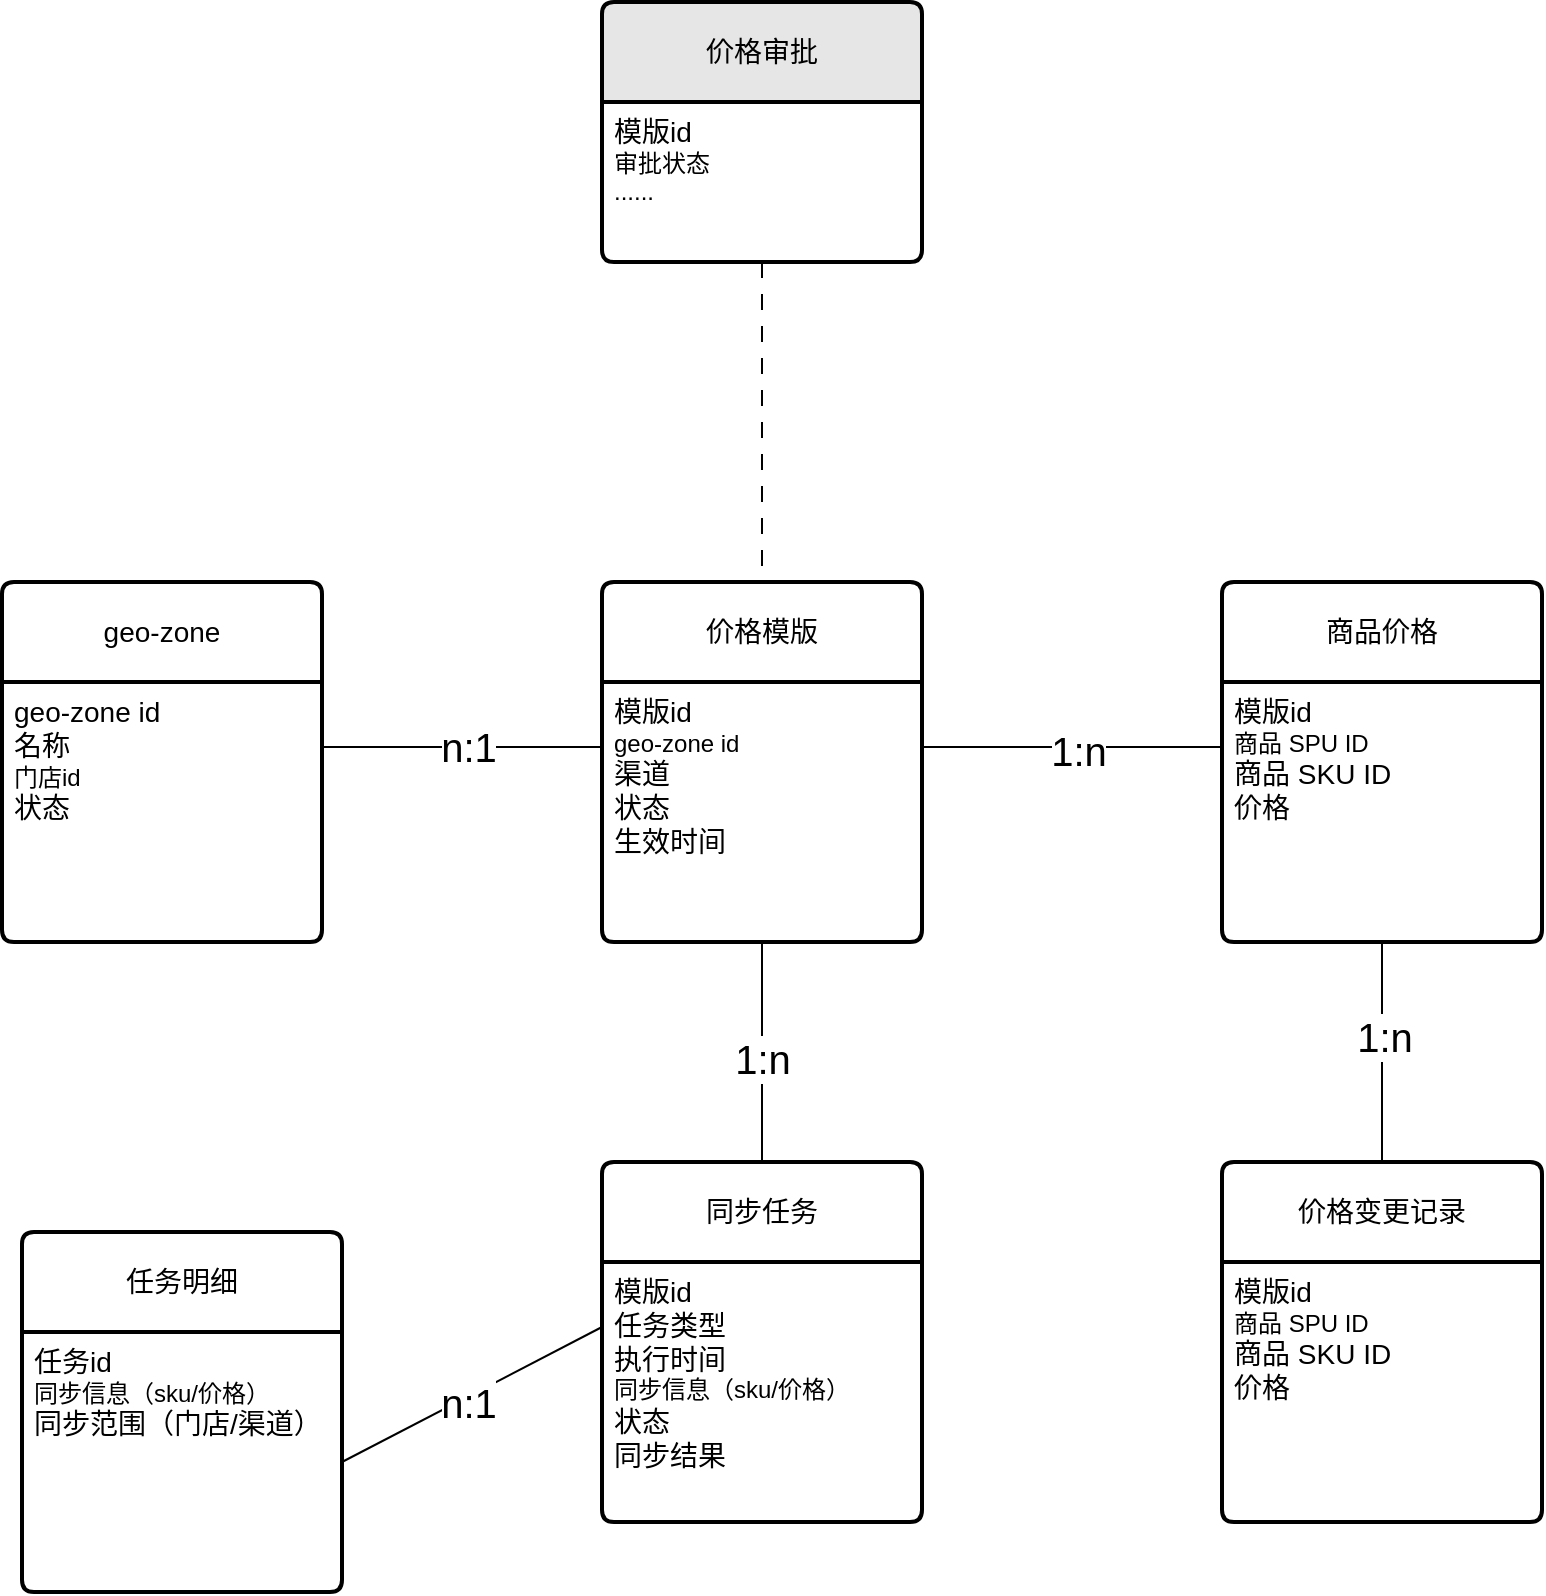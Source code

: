 <mxfile version="24.7.5">
  <diagram name="第 1 页" id="4JnLTWsC_Iqi3sqXdAi-">
    <mxGraphModel dx="2110" dy="2009" grid="1" gridSize="10" guides="1" tooltips="1" connect="1" arrows="1" fold="1" page="1" pageScale="1" pageWidth="827" pageHeight="1169" math="0" shadow="0">
      <root>
        <mxCell id="0" />
        <mxCell id="1" parent="0" />
        <mxCell id="gs4jbbUHdtF3JDuSAHDA-1" value="价格模版" style="swimlane;childLayout=stackLayout;horizontal=1;startSize=50;horizontalStack=0;rounded=1;fontSize=14;fontStyle=0;strokeWidth=2;resizeParent=0;resizeLast=1;shadow=0;dashed=0;align=center;arcSize=4;whiteSpace=wrap;html=1;" vertex="1" parent="1">
          <mxGeometry x="280" y="170" width="160" height="180" as="geometry" />
        </mxCell>
        <mxCell id="gs4jbbUHdtF3JDuSAHDA-2" value="&lt;span style=&quot;font-size: 14px;&quot;&gt;模版id&lt;/span&gt;&lt;br&gt;&lt;div&gt;geo-zone id&lt;/div&gt;&lt;div&gt;&lt;span style=&quot;font-size: 14px;&quot;&gt;渠道&lt;/span&gt;&lt;/div&gt;&lt;div&gt;&lt;span style=&quot;font-size: 14px;&quot;&gt;状态&lt;/span&gt;&lt;/div&gt;&lt;div&gt;&lt;span style=&quot;font-size: 14px;&quot;&gt;生效时间&lt;/span&gt;&lt;/div&gt;" style="align=left;strokeColor=none;fillColor=none;spacingLeft=4;fontSize=12;verticalAlign=top;resizable=0;rotatable=0;part=1;html=1;" vertex="1" parent="gs4jbbUHdtF3JDuSAHDA-1">
          <mxGeometry y="50" width="160" height="130" as="geometry" />
        </mxCell>
        <mxCell id="gs4jbbUHdtF3JDuSAHDA-3" value="geo-zone" style="swimlane;childLayout=stackLayout;horizontal=1;startSize=50;horizontalStack=0;rounded=1;fontSize=14;fontStyle=0;strokeWidth=2;resizeParent=0;resizeLast=1;shadow=0;dashed=0;align=center;arcSize=4;whiteSpace=wrap;html=1;" vertex="1" parent="1">
          <mxGeometry x="-20" y="170" width="160" height="180" as="geometry" />
        </mxCell>
        <mxCell id="gs4jbbUHdtF3JDuSAHDA-4" value="&lt;div&gt;&lt;span style=&quot;font-size: 14px;&quot;&gt;geo-zone id&lt;/span&gt;&lt;/div&gt;&lt;span style=&quot;font-size: 14px;&quot;&gt;名称&lt;/span&gt;&lt;br&gt;&lt;div&gt;门店id&lt;/div&gt;&lt;div&gt;&lt;span style=&quot;font-size: 14px;&quot;&gt;状态&lt;/span&gt;&lt;/div&gt;&lt;div&gt;&lt;br&gt;&lt;/div&gt;" style="align=left;strokeColor=none;fillColor=none;spacingLeft=4;fontSize=12;verticalAlign=top;resizable=0;rotatable=0;part=1;html=1;" vertex="1" parent="gs4jbbUHdtF3JDuSAHDA-3">
          <mxGeometry y="50" width="160" height="130" as="geometry" />
        </mxCell>
        <mxCell id="gs4jbbUHdtF3JDuSAHDA-5" value="商品价格" style="swimlane;childLayout=stackLayout;horizontal=1;startSize=50;horizontalStack=0;rounded=1;fontSize=14;fontStyle=0;strokeWidth=2;resizeParent=0;resizeLast=1;shadow=0;dashed=0;align=center;arcSize=4;whiteSpace=wrap;html=1;" vertex="1" parent="1">
          <mxGeometry x="590" y="170" width="160" height="180" as="geometry" />
        </mxCell>
        <mxCell id="gs4jbbUHdtF3JDuSAHDA-6" value="&lt;span style=&quot;font-size: 14px;&quot;&gt;模版id&lt;/span&gt;&lt;br&gt;&lt;div&gt;商品 SPU ID&lt;/div&gt;&lt;div&gt;&lt;span style=&quot;font-size: 14px;&quot;&gt;商品 SKU ID&lt;/span&gt;&lt;/div&gt;&lt;div&gt;&lt;span style=&quot;font-size: 14px;&quot;&gt;价格&lt;/span&gt;&lt;/div&gt;&lt;div&gt;&lt;span style=&quot;font-size: 14px;&quot;&gt;&lt;br&gt;&lt;/span&gt;&lt;/div&gt;&lt;div&gt;&lt;br&gt;&lt;/div&gt;" style="align=left;strokeColor=none;fillColor=none;spacingLeft=4;fontSize=12;verticalAlign=top;resizable=0;rotatable=0;part=1;html=1;" vertex="1" parent="gs4jbbUHdtF3JDuSAHDA-5">
          <mxGeometry y="50" width="160" height="130" as="geometry" />
        </mxCell>
        <mxCell id="gs4jbbUHdtF3JDuSAHDA-7" value="价格变更记录" style="swimlane;childLayout=stackLayout;horizontal=1;startSize=50;horizontalStack=0;rounded=1;fontSize=14;fontStyle=0;strokeWidth=2;resizeParent=0;resizeLast=1;shadow=0;dashed=0;align=center;arcSize=4;whiteSpace=wrap;html=1;" vertex="1" parent="1">
          <mxGeometry x="590" y="460" width="160" height="180" as="geometry" />
        </mxCell>
        <mxCell id="gs4jbbUHdtF3JDuSAHDA-8" value="&lt;span style=&quot;font-size: 14px;&quot;&gt;模版id&lt;/span&gt;&lt;br&gt;&lt;div&gt;商品 SPU ID&lt;/div&gt;&lt;div&gt;&lt;span style=&quot;font-size: 14px;&quot;&gt;商品 SKU ID&lt;/span&gt;&lt;/div&gt;&lt;div&gt;&lt;span style=&quot;font-size: 14px;&quot;&gt;价格&lt;/span&gt;&lt;/div&gt;&lt;div&gt;&lt;span style=&quot;font-size: 14px;&quot;&gt;&lt;br&gt;&lt;/span&gt;&lt;/div&gt;&lt;div&gt;&lt;br&gt;&lt;/div&gt;" style="align=left;strokeColor=none;fillColor=none;spacingLeft=4;fontSize=12;verticalAlign=top;resizable=0;rotatable=0;part=1;html=1;" vertex="1" parent="gs4jbbUHdtF3JDuSAHDA-7">
          <mxGeometry y="50" width="160" height="130" as="geometry" />
        </mxCell>
        <mxCell id="gs4jbbUHdtF3JDuSAHDA-11" value="价格审批" style="swimlane;childLayout=stackLayout;horizontal=1;startSize=50;horizontalStack=0;rounded=1;fontSize=14;fontStyle=0;strokeWidth=2;resizeParent=0;resizeLast=1;shadow=0;dashed=0;align=center;arcSize=4;whiteSpace=wrap;html=1;fillColor=#E6E6E6;" vertex="1" parent="1">
          <mxGeometry x="280" y="-120" width="160" height="130" as="geometry" />
        </mxCell>
        <mxCell id="gs4jbbUHdtF3JDuSAHDA-12" value="&lt;span style=&quot;font-size: 14px;&quot;&gt;模版id&lt;/span&gt;&lt;br&gt;&lt;div&gt;审批状态&lt;/div&gt;&lt;div&gt;......&lt;/div&gt;" style="align=left;strokeColor=none;fillColor=none;spacingLeft=4;fontSize=12;verticalAlign=top;resizable=0;rotatable=0;part=1;html=1;" vertex="1" parent="gs4jbbUHdtF3JDuSAHDA-11">
          <mxGeometry y="50" width="160" height="80" as="geometry" />
        </mxCell>
        <mxCell id="gs4jbbUHdtF3JDuSAHDA-13" value="同步任务" style="swimlane;childLayout=stackLayout;horizontal=1;startSize=50;horizontalStack=0;rounded=1;fontSize=14;fontStyle=0;strokeWidth=2;resizeParent=0;resizeLast=1;shadow=0;dashed=0;align=center;arcSize=4;whiteSpace=wrap;html=1;" vertex="1" parent="1">
          <mxGeometry x="280" y="460" width="160" height="180" as="geometry" />
        </mxCell>
        <mxCell id="gs4jbbUHdtF3JDuSAHDA-14" value="&lt;div&gt;&lt;span style=&quot;font-size: 14px;&quot;&gt;模版id&lt;/span&gt;&lt;/div&gt;&lt;span style=&quot;font-size: 14px;&quot;&gt;任务类型&lt;/span&gt;&lt;div&gt;&lt;span style=&quot;font-size: 14px;&quot;&gt;执行时间&lt;/span&gt;&lt;/div&gt;&lt;div&gt;同步信息（sku/价格）&lt;br&gt;&lt;div&gt;&lt;span style=&quot;font-size: 14px; background-color: initial;&quot;&gt;状态&lt;/span&gt;&lt;br&gt;&lt;/div&gt;&lt;div&gt;&lt;span style=&quot;font-size: 14px;&quot;&gt;同步结果&lt;/span&gt;&lt;/div&gt;&lt;div&gt;&lt;span style=&quot;font-size: 14px;&quot;&gt;&lt;br&gt;&lt;/span&gt;&lt;/div&gt;&lt;div&gt;&lt;br&gt;&lt;/div&gt;&lt;/div&gt;" style="align=left;strokeColor=none;fillColor=none;spacingLeft=4;fontSize=12;verticalAlign=top;resizable=0;rotatable=0;part=1;html=1;" vertex="1" parent="gs4jbbUHdtF3JDuSAHDA-13">
          <mxGeometry y="50" width="160" height="130" as="geometry" />
        </mxCell>
        <mxCell id="gs4jbbUHdtF3JDuSAHDA-15" value="任务明细" style="swimlane;childLayout=stackLayout;horizontal=1;startSize=50;horizontalStack=0;rounded=1;fontSize=14;fontStyle=0;strokeWidth=2;resizeParent=0;resizeLast=1;shadow=0;dashed=0;align=center;arcSize=4;whiteSpace=wrap;html=1;" vertex="1" parent="1">
          <mxGeometry x="-10" y="495" width="160" height="180" as="geometry" />
        </mxCell>
        <mxCell id="gs4jbbUHdtF3JDuSAHDA-16" value="&lt;div&gt;&lt;span style=&quot;font-size: 14px;&quot;&gt;任务id&lt;/span&gt;&lt;/div&gt;&lt;div&gt;同步信息（sku/价格）&lt;br&gt;&lt;span style=&quot;font-size: 14px;&quot;&gt;同步范围（门店/渠道）&lt;br&gt;&lt;/span&gt;&lt;div&gt;&lt;div&gt;&lt;span style=&quot;font-size: 14px;&quot;&gt;&lt;br&gt;&lt;/span&gt;&lt;/div&gt;&lt;div&gt;&lt;br&gt;&lt;/div&gt;&lt;/div&gt;&lt;/div&gt;" style="align=left;strokeColor=none;fillColor=none;spacingLeft=4;fontSize=12;verticalAlign=top;resizable=0;rotatable=0;part=1;html=1;" vertex="1" parent="gs4jbbUHdtF3JDuSAHDA-15">
          <mxGeometry y="50" width="160" height="130" as="geometry" />
        </mxCell>
        <mxCell id="gs4jbbUHdtF3JDuSAHDA-17" style="rounded=0;orthogonalLoop=1;jettySize=auto;html=1;exitX=0;exitY=0.25;exitDx=0;exitDy=0;entryX=1;entryY=0.5;entryDx=0;entryDy=0;endArrow=none;endFill=0;" edge="1" parent="1" source="gs4jbbUHdtF3JDuSAHDA-14" target="gs4jbbUHdtF3JDuSAHDA-16">
          <mxGeometry relative="1" as="geometry" />
        </mxCell>
        <mxCell id="gs4jbbUHdtF3JDuSAHDA-18" value="&lt;font style=&quot;font-size: 20px;&quot;&gt;n:1&lt;/font&gt;" style="edgeLabel;html=1;align=center;verticalAlign=middle;resizable=0;points=[];" vertex="1" connectable="0" parent="gs4jbbUHdtF3JDuSAHDA-17">
          <mxGeometry x="0.052" y="2" relative="1" as="geometry">
            <mxPoint as="offset" />
          </mxGeometry>
        </mxCell>
        <mxCell id="gs4jbbUHdtF3JDuSAHDA-19" style="edgeStyle=orthogonalEdgeStyle;rounded=0;orthogonalLoop=1;jettySize=auto;html=1;exitX=0.5;exitY=1;exitDx=0;exitDy=0;entryX=0.5;entryY=0;entryDx=0;entryDy=0;endArrow=none;endFill=0;" edge="1" parent="1" source="gs4jbbUHdtF3JDuSAHDA-6" target="gs4jbbUHdtF3JDuSAHDA-7">
          <mxGeometry relative="1" as="geometry" />
        </mxCell>
        <mxCell id="gs4jbbUHdtF3JDuSAHDA-20" value="&lt;font style=&quot;font-size: 20px;&quot;&gt;1:n&lt;/font&gt;" style="edgeLabel;html=1;align=center;verticalAlign=middle;resizable=0;points=[];" vertex="1" connectable="0" parent="gs4jbbUHdtF3JDuSAHDA-19">
          <mxGeometry x="-0.152" y="1" relative="1" as="geometry">
            <mxPoint as="offset" />
          </mxGeometry>
        </mxCell>
        <mxCell id="gs4jbbUHdtF3JDuSAHDA-21" style="edgeStyle=orthogonalEdgeStyle;rounded=0;orthogonalLoop=1;jettySize=auto;html=1;exitX=1;exitY=0.25;exitDx=0;exitDy=0;entryX=0;entryY=0.25;entryDx=0;entryDy=0;endArrow=none;endFill=0;" edge="1" parent="1" source="gs4jbbUHdtF3JDuSAHDA-2" target="gs4jbbUHdtF3JDuSAHDA-6">
          <mxGeometry relative="1" as="geometry" />
        </mxCell>
        <mxCell id="gs4jbbUHdtF3JDuSAHDA-22" value="&lt;font style=&quot;font-size: 20px;&quot;&gt;1:n&lt;/font&gt;" style="edgeLabel;html=1;align=center;verticalAlign=middle;resizable=0;points=[];" vertex="1" connectable="0" parent="gs4jbbUHdtF3JDuSAHDA-21">
          <mxGeometry x="0.033" y="-1" relative="1" as="geometry">
            <mxPoint as="offset" />
          </mxGeometry>
        </mxCell>
        <mxCell id="gs4jbbUHdtF3JDuSAHDA-23" style="edgeStyle=orthogonalEdgeStyle;rounded=0;orthogonalLoop=1;jettySize=auto;html=1;exitX=0;exitY=0.25;exitDx=0;exitDy=0;entryX=1;entryY=0.25;entryDx=0;entryDy=0;endArrow=none;endFill=0;" edge="1" parent="1" source="gs4jbbUHdtF3JDuSAHDA-2" target="gs4jbbUHdtF3JDuSAHDA-4">
          <mxGeometry relative="1" as="geometry" />
        </mxCell>
        <mxCell id="gs4jbbUHdtF3JDuSAHDA-24" value="&lt;font style=&quot;font-size: 20px;&quot;&gt;n:1&lt;/font&gt;" style="edgeLabel;html=1;align=center;verticalAlign=middle;resizable=0;points=[];" vertex="1" connectable="0" parent="gs4jbbUHdtF3JDuSAHDA-23">
          <mxGeometry x="-0.036" y="-1" relative="1" as="geometry">
            <mxPoint as="offset" />
          </mxGeometry>
        </mxCell>
        <mxCell id="gs4jbbUHdtF3JDuSAHDA-25" style="edgeStyle=orthogonalEdgeStyle;rounded=0;orthogonalLoop=1;jettySize=auto;html=1;exitX=0.5;exitY=1;exitDx=0;exitDy=0;entryX=0.5;entryY=0;entryDx=0;entryDy=0;endArrow=none;endFill=0;" edge="1" parent="1" source="gs4jbbUHdtF3JDuSAHDA-2" target="gs4jbbUHdtF3JDuSAHDA-13">
          <mxGeometry relative="1" as="geometry" />
        </mxCell>
        <mxCell id="gs4jbbUHdtF3JDuSAHDA-26" value="&lt;font style=&quot;font-size: 20px;&quot;&gt;1:n&lt;/font&gt;" style="edgeLabel;html=1;align=center;verticalAlign=middle;resizable=0;points=[];" vertex="1" connectable="0" parent="gs4jbbUHdtF3JDuSAHDA-25">
          <mxGeometry x="0.041" relative="1" as="geometry">
            <mxPoint as="offset" />
          </mxGeometry>
        </mxCell>
        <mxCell id="gs4jbbUHdtF3JDuSAHDA-27" style="edgeStyle=orthogonalEdgeStyle;rounded=0;orthogonalLoop=1;jettySize=auto;html=1;exitX=0.5;exitY=1;exitDx=0;exitDy=0;entryX=0.5;entryY=0;entryDx=0;entryDy=0;endArrow=none;endFill=0;dashed=1;dashPattern=8 8;" edge="1" parent="1" source="gs4jbbUHdtF3JDuSAHDA-12" target="gs4jbbUHdtF3JDuSAHDA-1">
          <mxGeometry relative="1" as="geometry" />
        </mxCell>
      </root>
    </mxGraphModel>
  </diagram>
</mxfile>
